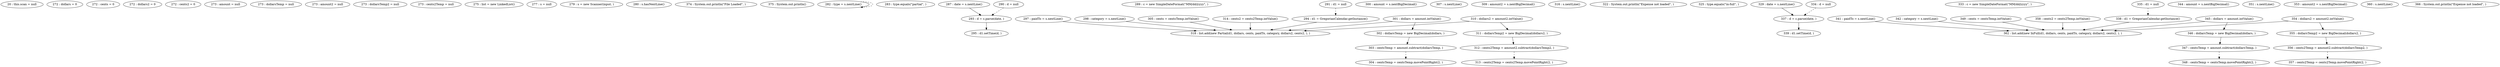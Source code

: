 digraph G {
"20 : this.scan = null"
"272 : dollars = 0"
"272 : cents = 0"
"272 : dollars2 = 0"
"272 : cents2 = 0"
"273 : amount = null"
"273 : dollarsTemp = null"
"273 : amount2 = null"
"273 : dollarsTemp2 = null"
"273 : cents2Temp = null"
"275 : list = new LinkedList()"
"277 : s = null"
"279 : s = new Scanner(input, )"
"280 : s.hasNextLine()"
"374 : System.out.println(\"File Loaded\", )"
"375 : System.out.println()"
"282 : type = s.nextLine()"
"282 : type = s.nextLine()" -> "282 : type = s.nextLine()" [style=dashed]
"283 : type.equals(\"partial\", )"
"287 : date = s.nextLine()"
"287 : date = s.nextLine()" -> "293 : d = c.parse(date, )"
"289 : c = new SimpleDateFormat(\"MM/dd/yyyy\", )"
"290 : d = null"
"290 : d = null" -> "293 : d = c.parse(date, )" [style=dashed]
"291 : d1 = null"
"291 : d1 = null" -> "294 : d1 = GregorianCalendar.getInstance()" [style=dashed]
"293 : d = c.parse(date, )"
"293 : d = c.parse(date, )" -> "295 : d1.setTime(d, )"
"294 : d1 = GregorianCalendar.getInstance()"
"294 : d1 = GregorianCalendar.getInstance()" -> "318 : list.add(new Partial(d1, dollars, cents, paidTo, category, dollars2, cents2, ), )"
"295 : d1.setTime(d, )"
"297 : paidTo = s.nextLine()"
"297 : paidTo = s.nextLine()" -> "318 : list.add(new Partial(d1, dollars, cents, paidTo, category, dollars2, cents2, ), )"
"298 : category = s.nextLine()"
"298 : category = s.nextLine()" -> "318 : list.add(new Partial(d1, dollars, cents, paidTo, category, dollars2, cents2, ), )"
"300 : amount = s.nextBigDecimal()"
"301 : dollars = amount.intValue()"
"301 : dollars = amount.intValue()" -> "318 : list.add(new Partial(d1, dollars, cents, paidTo, category, dollars2, cents2, ), )"
"301 : dollars = amount.intValue()" -> "302 : dollarsTemp = new BigDecimal(dollars, )"
"302 : dollarsTemp = new BigDecimal(dollars, )"
"302 : dollarsTemp = new BigDecimal(dollars, )" -> "303 : centsTemp = amount.subtract(dollarsTemp, )"
"303 : centsTemp = amount.subtract(dollarsTemp, )"
"303 : centsTemp = amount.subtract(dollarsTemp, )" -> "304 : centsTemp = centsTemp.movePointRight(2, )" [style=dashed]
"304 : centsTemp = centsTemp.movePointRight(2, )"
"305 : cents = centsTemp.intValue()"
"305 : cents = centsTemp.intValue()" -> "318 : list.add(new Partial(d1, dollars, cents, paidTo, category, dollars2, cents2, ), )"
"307 : s.nextLine()"
"309 : amount2 = s.nextBigDecimal()"
"310 : dollars2 = amount2.intValue()"
"310 : dollars2 = amount2.intValue()" -> "318 : list.add(new Partial(d1, dollars, cents, paidTo, category, dollars2, cents2, ), )"
"310 : dollars2 = amount2.intValue()" -> "311 : dollarsTemp2 = new BigDecimal(dollars2, )"
"311 : dollarsTemp2 = new BigDecimal(dollars2, )"
"311 : dollarsTemp2 = new BigDecimal(dollars2, )" -> "312 : cents2Temp = amount2.subtract(dollarsTemp2, )"
"312 : cents2Temp = amount2.subtract(dollarsTemp2, )"
"312 : cents2Temp = amount2.subtract(dollarsTemp2, )" -> "313 : cents2Temp = cents2Temp.movePointRight(2, )" [style=dashed]
"313 : cents2Temp = cents2Temp.movePointRight(2, )"
"314 : cents2 = cents2Temp.intValue()"
"314 : cents2 = cents2Temp.intValue()" -> "318 : list.add(new Partial(d1, dollars, cents, paidTo, category, dollars2, cents2, ), )"
"316 : s.nextLine()"
"318 : list.add(new Partial(d1, dollars, cents, paidTo, category, dollars2, cents2, ), )"
"322 : System.out.println(\"Expense not loaded\", )"
"325 : type.equals(\"in-full\", )"
"329 : date = s.nextLine()"
"329 : date = s.nextLine()" -> "337 : d = c.parse(date, )"
"333 : c = new SimpleDateFormat(\"MM/dd/yyyy\", )"
"334 : d = null"
"334 : d = null" -> "337 : d = c.parse(date, )" [style=dashed]
"335 : d1 = null"
"335 : d1 = null" -> "338 : d1 = GregorianCalendar.getInstance()" [style=dashed]
"337 : d = c.parse(date, )"
"337 : d = c.parse(date, )" -> "339 : d1.setTime(d, )"
"338 : d1 = GregorianCalendar.getInstance()"
"338 : d1 = GregorianCalendar.getInstance()" -> "362 : list.add(new InFull(d1, dollars, cents, paidTo, category, dollars2, cents2, ), )"
"339 : d1.setTime(d, )"
"341 : paidTo = s.nextLine()"
"341 : paidTo = s.nextLine()" -> "362 : list.add(new InFull(d1, dollars, cents, paidTo, category, dollars2, cents2, ), )"
"342 : category = s.nextLine()"
"342 : category = s.nextLine()" -> "362 : list.add(new InFull(d1, dollars, cents, paidTo, category, dollars2, cents2, ), )"
"344 : amount = s.nextBigDecimal()"
"345 : dollars = amount.intValue()"
"345 : dollars = amount.intValue()" -> "362 : list.add(new InFull(d1, dollars, cents, paidTo, category, dollars2, cents2, ), )"
"345 : dollars = amount.intValue()" -> "346 : dollarsTemp = new BigDecimal(dollars, )"
"346 : dollarsTemp = new BigDecimal(dollars, )"
"346 : dollarsTemp = new BigDecimal(dollars, )" -> "347 : centsTemp = amount.subtract(dollarsTemp, )"
"347 : centsTemp = amount.subtract(dollarsTemp, )"
"347 : centsTemp = amount.subtract(dollarsTemp, )" -> "348 : centsTemp = centsTemp.movePointRight(2, )" [style=dashed]
"348 : centsTemp = centsTemp.movePointRight(2, )"
"349 : cents = centsTemp.intValue()"
"349 : cents = centsTemp.intValue()" -> "362 : list.add(new InFull(d1, dollars, cents, paidTo, category, dollars2, cents2, ), )"
"351 : s.nextLine()"
"353 : amount2 = s.nextBigDecimal()"
"354 : dollars2 = amount2.intValue()"
"354 : dollars2 = amount2.intValue()" -> "362 : list.add(new InFull(d1, dollars, cents, paidTo, category, dollars2, cents2, ), )"
"354 : dollars2 = amount2.intValue()" -> "355 : dollarsTemp2 = new BigDecimal(dollars2, )"
"355 : dollarsTemp2 = new BigDecimal(dollars2, )"
"355 : dollarsTemp2 = new BigDecimal(dollars2, )" -> "356 : cents2Temp = amount2.subtract(dollarsTemp2, )"
"356 : cents2Temp = amount2.subtract(dollarsTemp2, )"
"356 : cents2Temp = amount2.subtract(dollarsTemp2, )" -> "357 : cents2Temp = cents2Temp.movePointRight(2, )" [style=dashed]
"357 : cents2Temp = cents2Temp.movePointRight(2, )"
"358 : cents2 = cents2Temp.intValue()"
"358 : cents2 = cents2Temp.intValue()" -> "362 : list.add(new InFull(d1, dollars, cents, paidTo, category, dollars2, cents2, ), )"
"360 : s.nextLine()"
"362 : list.add(new InFull(d1, dollars, cents, paidTo, category, dollars2, cents2, ), )"
"366 : System.out.println(\"Expense not loaded\", )"
"280 : s.hasNextLine()"
}